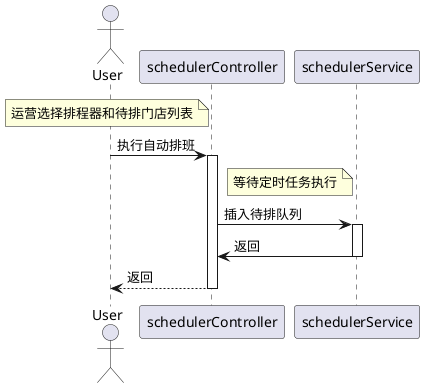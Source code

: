 
@startuml

actor User
participant schedulerController as controller
participant schedulerService as service


note left of controller
运营选择排程器和待排门店列表
end note
User -> controller : 执行自动排班

activate controller

note left of service
等待定时任务执行
end note
controller -> service:  插入待排队列
activate service
   service -> controller :返回
deactivate service

controller --> User : 返回
deactivate controller
@enduml